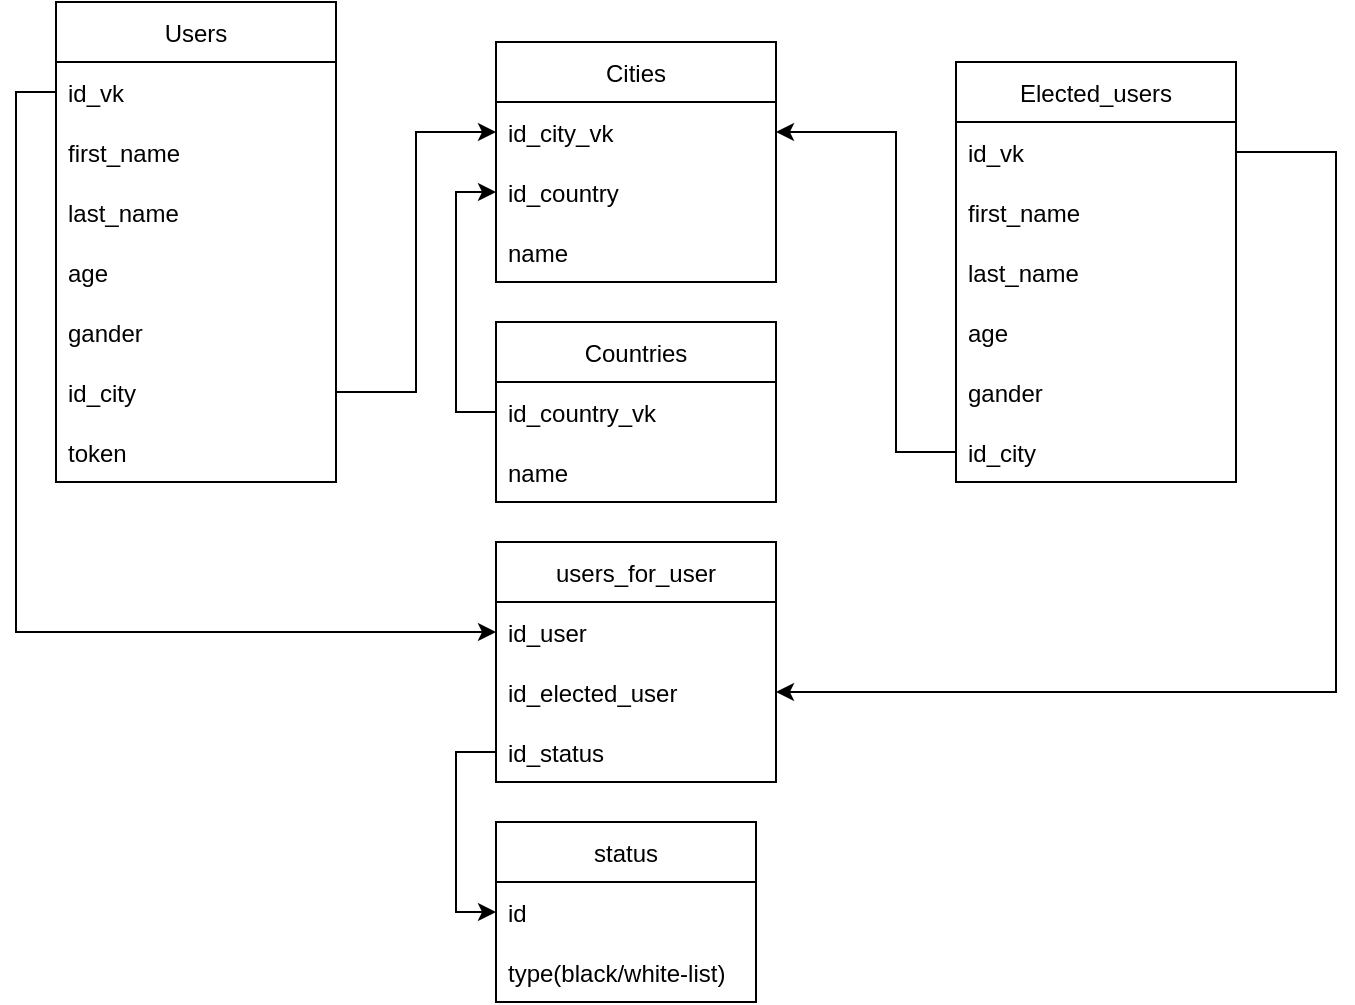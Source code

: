 <mxfile version="20.2.3" type="device"><diagram id="hhHwO6A6zmkGshu0iDVB" name="Страница 1"><mxGraphModel dx="868" dy="553" grid="1" gridSize="10" guides="1" tooltips="1" connect="1" arrows="1" fold="1" page="1" pageScale="1" pageWidth="827" pageHeight="1169" math="0" shadow="0"><root><mxCell id="0"/><mxCell id="1" parent="0"/><mxCell id="g5e3V5rcGAYOcJk4GZCh-1" value="Users" style="swimlane;fontStyle=0;childLayout=stackLayout;horizontal=1;startSize=30;horizontalStack=0;resizeParent=1;resizeParentMax=0;resizeLast=0;collapsible=1;marginBottom=0;" vertex="1" parent="1"><mxGeometry x="40" y="10" width="140" height="240" as="geometry"/></mxCell><mxCell id="g5e3V5rcGAYOcJk4GZCh-3" value="id_vk" style="text;strokeColor=none;fillColor=none;align=left;verticalAlign=middle;spacingLeft=4;spacingRight=4;overflow=hidden;points=[[0,0.5],[1,0.5]];portConstraint=eastwest;rotatable=0;" vertex="1" parent="g5e3V5rcGAYOcJk4GZCh-1"><mxGeometry y="30" width="140" height="30" as="geometry"/></mxCell><mxCell id="g5e3V5rcGAYOcJk4GZCh-4" value="first_name" style="text;strokeColor=none;fillColor=none;align=left;verticalAlign=middle;spacingLeft=4;spacingRight=4;overflow=hidden;points=[[0,0.5],[1,0.5]];portConstraint=eastwest;rotatable=0;" vertex="1" parent="g5e3V5rcGAYOcJk4GZCh-1"><mxGeometry y="60" width="140" height="30" as="geometry"/></mxCell><mxCell id="g5e3V5rcGAYOcJk4GZCh-7" value="last_name" style="text;strokeColor=none;fillColor=none;align=left;verticalAlign=middle;spacingLeft=4;spacingRight=4;overflow=hidden;points=[[0,0.5],[1,0.5]];portConstraint=eastwest;rotatable=0;" vertex="1" parent="g5e3V5rcGAYOcJk4GZCh-1"><mxGeometry y="90" width="140" height="30" as="geometry"/></mxCell><mxCell id="g5e3V5rcGAYOcJk4GZCh-8" value="age" style="text;strokeColor=none;fillColor=none;align=left;verticalAlign=middle;spacingLeft=4;spacingRight=4;overflow=hidden;points=[[0,0.5],[1,0.5]];portConstraint=eastwest;rotatable=0;" vertex="1" parent="g5e3V5rcGAYOcJk4GZCh-1"><mxGeometry y="120" width="140" height="30" as="geometry"/></mxCell><mxCell id="g5e3V5rcGAYOcJk4GZCh-23" value="gander" style="text;strokeColor=none;fillColor=none;align=left;verticalAlign=middle;spacingLeft=4;spacingRight=4;overflow=hidden;points=[[0,0.5],[1,0.5]];portConstraint=eastwest;rotatable=0;" vertex="1" parent="g5e3V5rcGAYOcJk4GZCh-1"><mxGeometry y="150" width="140" height="30" as="geometry"/></mxCell><mxCell id="g5e3V5rcGAYOcJk4GZCh-6" value="id_city" style="text;strokeColor=none;fillColor=none;align=left;verticalAlign=middle;spacingLeft=4;spacingRight=4;overflow=hidden;points=[[0,0.5],[1,0.5]];portConstraint=eastwest;rotatable=0;" vertex="1" parent="g5e3V5rcGAYOcJk4GZCh-1"><mxGeometry y="180" width="140" height="30" as="geometry"/></mxCell><mxCell id="g5e3V5rcGAYOcJk4GZCh-43" value="token" style="text;strokeColor=none;fillColor=none;align=left;verticalAlign=middle;spacingLeft=4;spacingRight=4;overflow=hidden;points=[[0,0.5],[1,0.5]];portConstraint=eastwest;rotatable=0;" vertex="1" parent="g5e3V5rcGAYOcJk4GZCh-1"><mxGeometry y="210" width="140" height="30" as="geometry"/></mxCell><mxCell id="g5e3V5rcGAYOcJk4GZCh-10" value="Countries" style="swimlane;fontStyle=0;childLayout=stackLayout;horizontal=1;startSize=30;horizontalStack=0;resizeParent=1;resizeParentMax=0;resizeLast=0;collapsible=1;marginBottom=0;" vertex="1" parent="1"><mxGeometry x="260" y="170" width="140" height="90" as="geometry"/></mxCell><mxCell id="g5e3V5rcGAYOcJk4GZCh-12" value="id_country_vk" style="text;strokeColor=none;fillColor=none;align=left;verticalAlign=middle;spacingLeft=4;spacingRight=4;overflow=hidden;points=[[0,0.5],[1,0.5]];portConstraint=eastwest;rotatable=0;" vertex="1" parent="g5e3V5rcGAYOcJk4GZCh-10"><mxGeometry y="30" width="140" height="30" as="geometry"/></mxCell><mxCell id="g5e3V5rcGAYOcJk4GZCh-13" value="name" style="text;strokeColor=none;fillColor=none;align=left;verticalAlign=middle;spacingLeft=4;spacingRight=4;overflow=hidden;points=[[0,0.5],[1,0.5]];portConstraint=eastwest;rotatable=0;" vertex="1" parent="g5e3V5rcGAYOcJk4GZCh-10"><mxGeometry y="60" width="140" height="30" as="geometry"/></mxCell><mxCell id="g5e3V5rcGAYOcJk4GZCh-17" value="Cities" style="swimlane;fontStyle=0;childLayout=stackLayout;horizontal=1;startSize=30;horizontalStack=0;resizeParent=1;resizeParentMax=0;resizeLast=0;collapsible=1;marginBottom=0;" vertex="1" parent="1"><mxGeometry x="260" y="30" width="140" height="120" as="geometry"/></mxCell><mxCell id="g5e3V5rcGAYOcJk4GZCh-20" value="id_city_vk" style="text;strokeColor=none;fillColor=none;align=left;verticalAlign=middle;spacingLeft=4;spacingRight=4;overflow=hidden;points=[[0,0.5],[1,0.5]];portConstraint=eastwest;rotatable=0;" vertex="1" parent="g5e3V5rcGAYOcJk4GZCh-17"><mxGeometry y="30" width="140" height="30" as="geometry"/></mxCell><mxCell id="g5e3V5rcGAYOcJk4GZCh-19" value="id_country" style="text;strokeColor=none;fillColor=none;align=left;verticalAlign=middle;spacingLeft=4;spacingRight=4;overflow=hidden;points=[[0,0.5],[1,0.5]];portConstraint=eastwest;rotatable=0;" vertex="1" parent="g5e3V5rcGAYOcJk4GZCh-17"><mxGeometry y="60" width="140" height="30" as="geometry"/></mxCell><mxCell id="g5e3V5rcGAYOcJk4GZCh-21" value="name" style="text;strokeColor=none;fillColor=none;align=left;verticalAlign=middle;spacingLeft=4;spacingRight=4;overflow=hidden;points=[[0,0.5],[1,0.5]];portConstraint=eastwest;rotatable=0;" vertex="1" parent="g5e3V5rcGAYOcJk4GZCh-17"><mxGeometry y="90" width="140" height="30" as="geometry"/></mxCell><mxCell id="g5e3V5rcGAYOcJk4GZCh-22" style="edgeStyle=orthogonalEdgeStyle;rounded=0;orthogonalLoop=1;jettySize=auto;html=1;entryX=0;entryY=0.5;entryDx=0;entryDy=0;exitX=0;exitY=0.5;exitDx=0;exitDy=0;" edge="1" parent="1" source="g5e3V5rcGAYOcJk4GZCh-12" target="g5e3V5rcGAYOcJk4GZCh-19"><mxGeometry relative="1" as="geometry"><mxPoint x="276" y="245" as="sourcePoint"/><Array as="points"><mxPoint x="240" y="215"/><mxPoint x="240" y="105"/></Array></mxGeometry></mxCell><mxCell id="g5e3V5rcGAYOcJk4GZCh-26" value="Elected_users" style="swimlane;fontStyle=0;childLayout=stackLayout;horizontal=1;startSize=30;horizontalStack=0;resizeParent=1;resizeParentMax=0;resizeLast=0;collapsible=1;marginBottom=0;" vertex="1" parent="1"><mxGeometry x="490" y="40" width="140" height="210" as="geometry"/></mxCell><mxCell id="g5e3V5rcGAYOcJk4GZCh-28" value="id_vk" style="text;strokeColor=none;fillColor=none;align=left;verticalAlign=middle;spacingLeft=4;spacingRight=4;overflow=hidden;points=[[0,0.5],[1,0.5]];portConstraint=eastwest;rotatable=0;" vertex="1" parent="g5e3V5rcGAYOcJk4GZCh-26"><mxGeometry y="30" width="140" height="30" as="geometry"/></mxCell><mxCell id="g5e3V5rcGAYOcJk4GZCh-29" value="first_name" style="text;strokeColor=none;fillColor=none;align=left;verticalAlign=middle;spacingLeft=4;spacingRight=4;overflow=hidden;points=[[0,0.5],[1,0.5]];portConstraint=eastwest;rotatable=0;" vertex="1" parent="g5e3V5rcGAYOcJk4GZCh-26"><mxGeometry y="60" width="140" height="30" as="geometry"/></mxCell><mxCell id="g5e3V5rcGAYOcJk4GZCh-30" value="last_name" style="text;strokeColor=none;fillColor=none;align=left;verticalAlign=middle;spacingLeft=4;spacingRight=4;overflow=hidden;points=[[0,0.5],[1,0.5]];portConstraint=eastwest;rotatable=0;" vertex="1" parent="g5e3V5rcGAYOcJk4GZCh-26"><mxGeometry y="90" width="140" height="30" as="geometry"/></mxCell><mxCell id="g5e3V5rcGAYOcJk4GZCh-31" value="age" style="text;strokeColor=none;fillColor=none;align=left;verticalAlign=middle;spacingLeft=4;spacingRight=4;overflow=hidden;points=[[0,0.5],[1,0.5]];portConstraint=eastwest;rotatable=0;" vertex="1" parent="g5e3V5rcGAYOcJk4GZCh-26"><mxGeometry y="120" width="140" height="30" as="geometry"/></mxCell><mxCell id="g5e3V5rcGAYOcJk4GZCh-32" value="gander" style="text;strokeColor=none;fillColor=none;align=left;verticalAlign=middle;spacingLeft=4;spacingRight=4;overflow=hidden;points=[[0,0.5],[1,0.5]];portConstraint=eastwest;rotatable=0;" vertex="1" parent="g5e3V5rcGAYOcJk4GZCh-26"><mxGeometry y="150" width="140" height="30" as="geometry"/></mxCell><mxCell id="g5e3V5rcGAYOcJk4GZCh-33" value="id_city" style="text;strokeColor=none;fillColor=none;align=left;verticalAlign=middle;spacingLeft=4;spacingRight=4;overflow=hidden;points=[[0,0.5],[1,0.5]];portConstraint=eastwest;rotatable=0;" vertex="1" parent="g5e3V5rcGAYOcJk4GZCh-26"><mxGeometry y="180" width="140" height="30" as="geometry"/></mxCell><mxCell id="g5e3V5rcGAYOcJk4GZCh-34" value="users_for_user" style="swimlane;fontStyle=0;childLayout=stackLayout;horizontal=1;startSize=30;horizontalStack=0;resizeParent=1;resizeParentMax=0;resizeLast=0;collapsible=1;marginBottom=0;" vertex="1" parent="1"><mxGeometry x="260" y="280" width="140" height="120" as="geometry"/></mxCell><mxCell id="g5e3V5rcGAYOcJk4GZCh-36" value="id_user" style="text;strokeColor=none;fillColor=none;align=left;verticalAlign=middle;spacingLeft=4;spacingRight=4;overflow=hidden;points=[[0,0.5],[1,0.5]];portConstraint=eastwest;rotatable=0;" vertex="1" parent="g5e3V5rcGAYOcJk4GZCh-34"><mxGeometry y="30" width="140" height="30" as="geometry"/></mxCell><mxCell id="g5e3V5rcGAYOcJk4GZCh-37" value="id_elected_user" style="text;strokeColor=none;fillColor=none;align=left;verticalAlign=middle;spacingLeft=4;spacingRight=4;overflow=hidden;points=[[0,0.5],[1,0.5]];portConstraint=eastwest;rotatable=0;" vertex="1" parent="g5e3V5rcGAYOcJk4GZCh-34"><mxGeometry y="60" width="140" height="30" as="geometry"/></mxCell><mxCell id="g5e3V5rcGAYOcJk4GZCh-47" value="id_status" style="text;strokeColor=none;fillColor=none;align=left;verticalAlign=middle;spacingLeft=4;spacingRight=4;overflow=hidden;points=[[0,0.5],[1,0.5]];portConstraint=eastwest;rotatable=0;" vertex="1" parent="g5e3V5rcGAYOcJk4GZCh-34"><mxGeometry y="90" width="140" height="30" as="geometry"/></mxCell><mxCell id="g5e3V5rcGAYOcJk4GZCh-38" style="edgeStyle=orthogonalEdgeStyle;rounded=0;orthogonalLoop=1;jettySize=auto;html=1;exitX=0;exitY=0.5;exitDx=0;exitDy=0;entryX=0;entryY=0.5;entryDx=0;entryDy=0;" edge="1" parent="1" source="g5e3V5rcGAYOcJk4GZCh-3" target="g5e3V5rcGAYOcJk4GZCh-36"><mxGeometry relative="1" as="geometry"><mxPoint x="180" y="55" as="sourcePoint"/></mxGeometry></mxCell><mxCell id="g5e3V5rcGAYOcJk4GZCh-39" style="edgeStyle=orthogonalEdgeStyle;rounded=0;orthogonalLoop=1;jettySize=auto;html=1;exitX=1;exitY=0.5;exitDx=0;exitDy=0;entryX=1;entryY=0.5;entryDx=0;entryDy=0;" edge="1" parent="1" target="g5e3V5rcGAYOcJk4GZCh-37"><mxGeometry relative="1" as="geometry"><mxPoint x="630" y="85" as="sourcePoint"/><Array as="points"><mxPoint x="680" y="85"/><mxPoint x="680" y="355"/></Array></mxGeometry></mxCell><mxCell id="g5e3V5rcGAYOcJk4GZCh-41" style="edgeStyle=orthogonalEdgeStyle;rounded=0;orthogonalLoop=1;jettySize=auto;html=1;exitX=0;exitY=0.5;exitDx=0;exitDy=0;entryX=1;entryY=0.5;entryDx=0;entryDy=0;" edge="1" parent="1" source="g5e3V5rcGAYOcJk4GZCh-33" target="g5e3V5rcGAYOcJk4GZCh-20"><mxGeometry relative="1" as="geometry"><Array as="points"><mxPoint x="460" y="235"/><mxPoint x="460" y="75"/></Array></mxGeometry></mxCell><mxCell id="g5e3V5rcGAYOcJk4GZCh-42" style="edgeStyle=orthogonalEdgeStyle;rounded=0;orthogonalLoop=1;jettySize=auto;html=1;exitX=1;exitY=0.5;exitDx=0;exitDy=0;entryX=0;entryY=0.5;entryDx=0;entryDy=0;" edge="1" parent="1" source="g5e3V5rcGAYOcJk4GZCh-6" target="g5e3V5rcGAYOcJk4GZCh-20"><mxGeometry relative="1" as="geometry"/></mxCell><mxCell id="g5e3V5rcGAYOcJk4GZCh-44" value="status" style="swimlane;fontStyle=0;childLayout=stackLayout;horizontal=1;startSize=30;horizontalStack=0;resizeParent=1;resizeParentMax=0;resizeLast=0;collapsible=1;marginBottom=0;" vertex="1" parent="1"><mxGeometry x="260" y="420" width="130" height="90" as="geometry"/></mxCell><mxCell id="g5e3V5rcGAYOcJk4GZCh-45" value="id" style="text;strokeColor=none;fillColor=none;align=left;verticalAlign=middle;spacingLeft=4;spacingRight=4;overflow=hidden;points=[[0,0.5],[1,0.5]];portConstraint=eastwest;rotatable=0;" vertex="1" parent="g5e3V5rcGAYOcJk4GZCh-44"><mxGeometry y="30" width="130" height="30" as="geometry"/></mxCell><mxCell id="g5e3V5rcGAYOcJk4GZCh-46" value="type(black/white-list)" style="text;strokeColor=none;fillColor=none;align=left;verticalAlign=middle;spacingLeft=4;spacingRight=4;overflow=hidden;points=[[0,0.5],[1,0.5]];portConstraint=eastwest;rotatable=0;" vertex="1" parent="g5e3V5rcGAYOcJk4GZCh-44"><mxGeometry y="60" width="130" height="30" as="geometry"/></mxCell><mxCell id="g5e3V5rcGAYOcJk4GZCh-48" style="edgeStyle=orthogonalEdgeStyle;rounded=0;orthogonalLoop=1;jettySize=auto;html=1;exitX=0;exitY=0.5;exitDx=0;exitDy=0;entryX=0;entryY=0.5;entryDx=0;entryDy=0;" edge="1" parent="1" source="g5e3V5rcGAYOcJk4GZCh-47" target="g5e3V5rcGAYOcJk4GZCh-45"><mxGeometry relative="1" as="geometry"><mxPoint x="260" y="470" as="targetPoint"/><Array as="points"><mxPoint x="240" y="385"/><mxPoint x="240" y="465"/></Array></mxGeometry></mxCell></root></mxGraphModel></diagram></mxfile>
